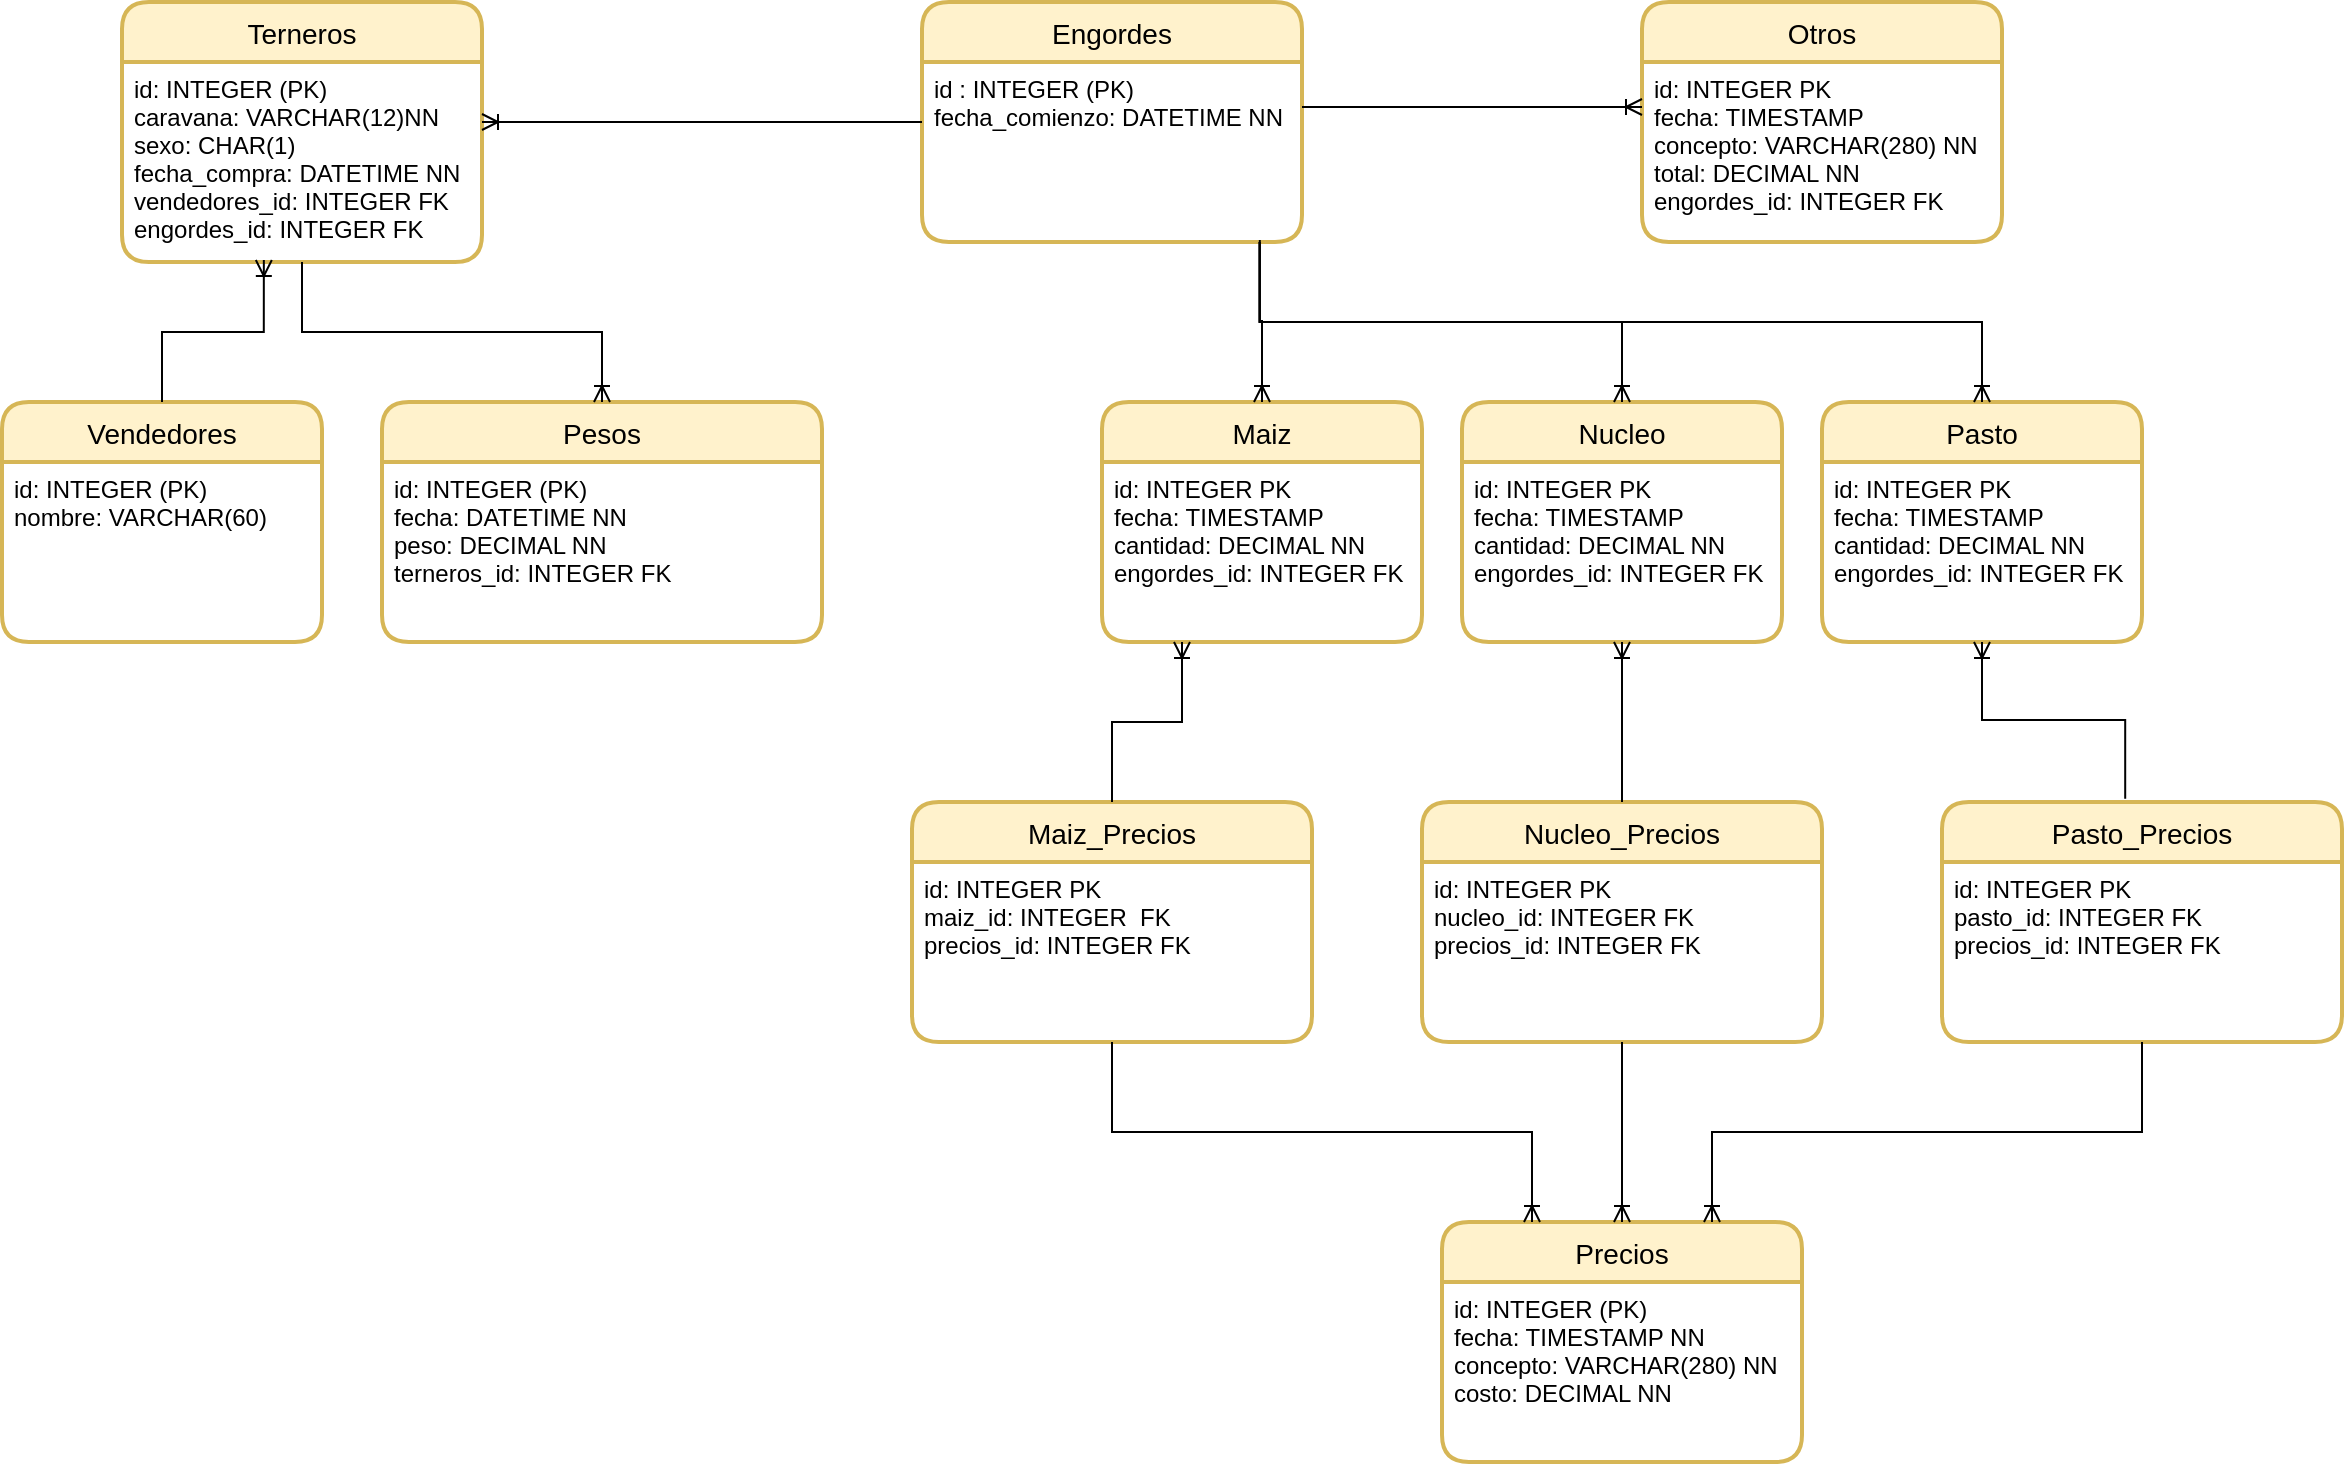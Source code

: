 <mxfile version="14.4.3" type="device"><diagram name="Page-1" id="e56a1550-8fbb-45ad-956c-1786394a9013"><mxGraphModel dx="852" dy="494" grid="1" gridSize="10" guides="1" tooltips="1" connect="1" arrows="1" fold="1" page="1" pageScale="1" pageWidth="1100" pageHeight="850" background="#ffffff" math="0" shadow="0"><root><mxCell id="0"/><mxCell id="1" parent="0"/><mxCell id="VoAEmTDGtCvh0PhEW2gD-84" value="Terneros" style="swimlane;childLayout=stackLayout;horizontal=1;startSize=30;horizontalStack=0;rounded=1;fontSize=14;fontStyle=0;strokeWidth=2;resizeParent=0;resizeLast=1;shadow=0;dashed=0;align=center;fillColor=#fff2cc;strokeColor=#d6b656;" parent="1" vertex="1"><mxGeometry x="80" y="80" width="180" height="130" as="geometry"/></mxCell><mxCell id="VoAEmTDGtCvh0PhEW2gD-85" value="id: INTEGER (PK)&#10;caravana: VARCHAR(12)NN &#10;sexo: CHAR(1)&#10;fecha_compra: DATETIME NN&#10;vendedores_id: INTEGER FK&#10;engordes_id: INTEGER FK" style="align=left;strokeColor=none;fillColor=none;spacingLeft=4;fontSize=12;verticalAlign=top;resizable=0;rotatable=0;part=1;" parent="VoAEmTDGtCvh0PhEW2gD-84" vertex="1"><mxGeometry y="30" width="180" height="100" as="geometry"/></mxCell><mxCell id="VoAEmTDGtCvh0PhEW2gD-86" value="Engordes" style="swimlane;childLayout=stackLayout;horizontal=1;startSize=30;horizontalStack=0;rounded=1;fontSize=14;fontStyle=0;strokeWidth=2;resizeParent=0;resizeLast=1;shadow=0;dashed=0;align=center;fillColor=#fff2cc;strokeColor=#d6b656;" parent="1" vertex="1"><mxGeometry x="480" y="80" width="190" height="120" as="geometry"/></mxCell><mxCell id="VoAEmTDGtCvh0PhEW2gD-87" value="id : INTEGER (PK)&#10;fecha_comienzo: DATETIME NN&#10;" style="align=left;strokeColor=none;fillColor=none;spacingLeft=4;fontSize=12;verticalAlign=top;resizable=0;rotatable=0;part=1;" parent="VoAEmTDGtCvh0PhEW2gD-86" vertex="1"><mxGeometry y="30" width="190" height="90" as="geometry"/></mxCell><mxCell id="VoAEmTDGtCvh0PhEW2gD-88" value="Vendedores" style="swimlane;childLayout=stackLayout;horizontal=1;startSize=30;horizontalStack=0;rounded=1;fontSize=14;fontStyle=0;strokeWidth=2;resizeParent=0;resizeLast=1;shadow=0;dashed=0;align=center;fillColor=#fff2cc;strokeColor=#d6b656;" parent="1" vertex="1"><mxGeometry x="20" y="280" width="160" height="120" as="geometry"/></mxCell><mxCell id="VoAEmTDGtCvh0PhEW2gD-89" value="id: INTEGER (PK)&#10;nombre: VARCHAR(60)&#10;" style="align=left;strokeColor=none;fillColor=none;spacingLeft=4;fontSize=12;verticalAlign=top;resizable=0;rotatable=0;part=1;" parent="VoAEmTDGtCvh0PhEW2gD-88" vertex="1"><mxGeometry y="30" width="160" height="90" as="geometry"/></mxCell><mxCell id="VoAEmTDGtCvh0PhEW2gD-93" value="Pesos" style="swimlane;childLayout=stackLayout;horizontal=1;startSize=30;horizontalStack=0;rounded=1;fontSize=14;fontStyle=0;strokeWidth=2;resizeParent=0;resizeLast=1;shadow=0;dashed=0;align=center;fillColor=#fff2cc;strokeColor=#d6b656;" parent="1" vertex="1"><mxGeometry x="210" y="280" width="220" height="120" as="geometry"/></mxCell><mxCell id="VoAEmTDGtCvh0PhEW2gD-94" value="id: INTEGER (PK)&#10;fecha: DATETIME NN&#10;peso: DECIMAL NN&#10;terneros_id: INTEGER FK" style="align=left;strokeColor=none;fillColor=none;spacingLeft=4;fontSize=12;verticalAlign=top;resizable=0;rotatable=0;part=1;" parent="VoAEmTDGtCvh0PhEW2gD-93" vertex="1"><mxGeometry y="30" width="220" height="90" as="geometry"/></mxCell><mxCell id="VoAEmTDGtCvh0PhEW2gD-95" value="Otros" style="swimlane;childLayout=stackLayout;horizontal=1;startSize=30;horizontalStack=0;rounded=1;fontSize=14;fontStyle=0;strokeWidth=2;resizeParent=0;resizeLast=1;shadow=0;dashed=0;align=center;fillColor=#fff2cc;strokeColor=#d6b656;" parent="1" vertex="1"><mxGeometry x="840" y="80" width="180" height="120" as="geometry"/></mxCell><mxCell id="VoAEmTDGtCvh0PhEW2gD-96" value="id: INTEGER PK&#10;fecha: TIMESTAMP &#10;concepto: VARCHAR(280) NN&#10;total: DECIMAL NN&#10;engordes_id: INTEGER FK" style="align=left;strokeColor=none;fillColor=none;spacingLeft=4;fontSize=12;verticalAlign=top;resizable=0;rotatable=0;part=1;" parent="VoAEmTDGtCvh0PhEW2gD-95" vertex="1"><mxGeometry y="30" width="180" height="90" as="geometry"/></mxCell><mxCell id="VoAEmTDGtCvh0PhEW2gD-97" value="Maiz" style="swimlane;childLayout=stackLayout;horizontal=1;startSize=30;horizontalStack=0;rounded=1;fontSize=14;fontStyle=0;strokeWidth=2;resizeParent=0;resizeLast=1;shadow=0;dashed=0;align=center;fillColor=#fff2cc;strokeColor=#d6b656;" parent="1" vertex="1"><mxGeometry x="570" y="280" width="160" height="120" as="geometry"/></mxCell><mxCell id="VoAEmTDGtCvh0PhEW2gD-98" value="id: INTEGER PK&#10;fecha: TIMESTAMP &#10;cantidad: DECIMAL NN&#10;engordes_id: INTEGER FK" style="align=left;strokeColor=none;fillColor=none;spacingLeft=4;fontSize=12;verticalAlign=top;resizable=0;rotatable=0;part=1;" parent="VoAEmTDGtCvh0PhEW2gD-97" vertex="1"><mxGeometry y="30" width="160" height="90" as="geometry"/></mxCell><mxCell id="VoAEmTDGtCvh0PhEW2gD-99" value="Nucleo" style="swimlane;childLayout=stackLayout;horizontal=1;startSize=30;horizontalStack=0;rounded=1;fontSize=14;fontStyle=0;strokeWidth=2;resizeParent=0;resizeLast=1;shadow=0;dashed=0;align=center;fillColor=#fff2cc;strokeColor=#d6b656;" parent="1" vertex="1"><mxGeometry x="750" y="280" width="160" height="120" as="geometry"/></mxCell><mxCell id="VoAEmTDGtCvh0PhEW2gD-100" value="id: INTEGER PK&#10;fecha: TIMESTAMP &#10;cantidad: DECIMAL NN&#10;engordes_id: INTEGER FK" style="align=left;strokeColor=none;fillColor=none;spacingLeft=4;fontSize=12;verticalAlign=top;resizable=0;rotatable=0;part=1;" parent="VoAEmTDGtCvh0PhEW2gD-99" vertex="1"><mxGeometry y="30" width="160" height="90" as="geometry"/></mxCell><mxCell id="VoAEmTDGtCvh0PhEW2gD-101" value="Pasto" style="swimlane;childLayout=stackLayout;horizontal=1;startSize=30;horizontalStack=0;rounded=1;fontSize=14;fontStyle=0;strokeWidth=2;resizeParent=0;resizeLast=1;shadow=0;dashed=0;align=center;fillColor=#fff2cc;strokeColor=#d6b656;" parent="1" vertex="1"><mxGeometry x="930" y="280" width="160" height="120" as="geometry"/></mxCell><mxCell id="VoAEmTDGtCvh0PhEW2gD-102" value="id: INTEGER PK&#10;fecha: TIMESTAMP &#10;cantidad: DECIMAL NN&#10;engordes_id: INTEGER FK" style="align=left;strokeColor=none;fillColor=none;spacingLeft=4;fontSize=12;verticalAlign=top;resizable=0;rotatable=0;part=1;" parent="VoAEmTDGtCvh0PhEW2gD-101" vertex="1"><mxGeometry y="30" width="160" height="90" as="geometry"/></mxCell><mxCell id="VoAEmTDGtCvh0PhEW2gD-103" value="Precios" style="swimlane;childLayout=stackLayout;horizontal=1;startSize=30;horizontalStack=0;rounded=1;fontSize=14;fontStyle=0;strokeWidth=2;resizeParent=0;resizeLast=1;shadow=0;dashed=0;align=center;fillColor=#fff2cc;strokeColor=#d6b656;" parent="1" vertex="1"><mxGeometry x="740" y="690" width="180" height="120" as="geometry"/></mxCell><mxCell id="VoAEmTDGtCvh0PhEW2gD-104" value="id: INTEGER (PK)&#10;fecha: TIMESTAMP NN&#10;concepto: VARCHAR(280) NN&#10;costo: DECIMAL NN" style="align=left;strokeColor=none;fillColor=none;spacingLeft=4;fontSize=12;verticalAlign=top;resizable=0;rotatable=0;part=1;" parent="VoAEmTDGtCvh0PhEW2gD-103" vertex="1"><mxGeometry y="30" width="180" height="90" as="geometry"/></mxCell><mxCell id="VoAEmTDGtCvh0PhEW2gD-110" value="" style="edgeStyle=orthogonalEdgeStyle;fontSize=12;html=1;endArrow=ERoneToMany;rounded=0;exitX=0.5;exitY=0;exitDx=0;exitDy=0;entryX=0.394;entryY=0.99;entryDx=0;entryDy=0;entryPerimeter=0;" parent="1" source="VoAEmTDGtCvh0PhEW2gD-88" target="VoAEmTDGtCvh0PhEW2gD-85" edge="1"><mxGeometry width="100" height="100" relative="1" as="geometry"><mxPoint x="260" y="350" as="sourcePoint"/><mxPoint x="156" y="201" as="targetPoint"/></mxGeometry></mxCell><mxCell id="VoAEmTDGtCvh0PhEW2gD-111" value="" style="edgeStyle=elbowEdgeStyle;fontSize=12;html=1;endArrow=ERoneToMany;rounded=0;exitX=0;exitY=0.5;exitDx=0;exitDy=0;" parent="1" source="VoAEmTDGtCvh0PhEW2gD-86" edge="1"><mxGeometry width="100" height="100" relative="1" as="geometry"><mxPoint x="380" y="50" as="sourcePoint"/><mxPoint x="260" y="140" as="targetPoint"/></mxGeometry></mxCell><mxCell id="VoAEmTDGtCvh0PhEW2gD-112" value="" style="edgeStyle=orthogonalEdgeStyle;fontSize=12;html=1;endArrow=ERoneToMany;rounded=0;exitX=0.5;exitY=1;exitDx=0;exitDy=0;entryX=0.5;entryY=0;entryDx=0;entryDy=0;" parent="1" source="VoAEmTDGtCvh0PhEW2gD-85" target="VoAEmTDGtCvh0PhEW2gD-93" edge="1"><mxGeometry width="100" height="100" relative="1" as="geometry"><mxPoint x="410" y="120" as="sourcePoint"/><mxPoint x="310" y="220" as="targetPoint"/></mxGeometry></mxCell><mxCell id="VoAEmTDGtCvh0PhEW2gD-113" value="" style="edgeStyle=elbowEdgeStyle;fontSize=12;html=1;endArrow=ERoneToMany;elbow=vertical;rounded=0;entryX=0.5;entryY=0;entryDx=0;entryDy=0;exitX=0.889;exitY=0.989;exitDx=0;exitDy=0;exitPerimeter=0;" parent="1" source="VoAEmTDGtCvh0PhEW2gD-87" target="VoAEmTDGtCvh0PhEW2gD-97" edge="1"><mxGeometry width="100" height="100" relative="1" as="geometry"><mxPoint x="590" y="230" as="sourcePoint"/><mxPoint x="660" y="290" as="targetPoint"/></mxGeometry></mxCell><mxCell id="VoAEmTDGtCvh0PhEW2gD-114" value="" style="edgeStyle=elbowEdgeStyle;fontSize=12;html=1;endArrow=ERoneToMany;elbow=vertical;rounded=0;entryX=0.5;entryY=0;entryDx=0;entryDy=0;exitX=0.889;exitY=1;exitDx=0;exitDy=0;exitPerimeter=0;" parent="1" source="VoAEmTDGtCvh0PhEW2gD-87" target="VoAEmTDGtCvh0PhEW2gD-99" edge="1"><mxGeometry width="100" height="100" relative="1" as="geometry"><mxPoint x="690" y="201" as="sourcePoint"/><mxPoint x="690.01" y="300" as="targetPoint"/><Array as="points"><mxPoint x="740" y="240"/><mxPoint x="710" y="230"/><mxPoint x="660" y="250"/><mxPoint x="670" y="260"/></Array></mxGeometry></mxCell><mxCell id="VoAEmTDGtCvh0PhEW2gD-115" value="" style="edgeStyle=elbowEdgeStyle;fontSize=12;html=1;endArrow=ERoneToMany;elbow=vertical;rounded=0;entryX=0.5;entryY=0;entryDx=0;entryDy=0;exitX=0.888;exitY=1;exitDx=0;exitDy=0;exitPerimeter=0;" parent="1" source="VoAEmTDGtCvh0PhEW2gD-87" target="VoAEmTDGtCvh0PhEW2gD-101" edge="1"><mxGeometry width="100" height="100" relative="1" as="geometry"><mxPoint x="650" y="200" as="sourcePoint"/><mxPoint x="1011.32" y="248.65" as="targetPoint"/><Array as="points"><mxPoint x="720" y="240"/><mxPoint x="830" y="230"/><mxPoint x="820" y="230"/></Array></mxGeometry></mxCell><mxCell id="VoAEmTDGtCvh0PhEW2gD-116" value="" style="edgeStyle=elbowEdgeStyle;fontSize=12;html=1;endArrow=ERoneToMany;rounded=0;exitX=1;exitY=0.25;exitDx=0;exitDy=0;entryX=0;entryY=0.25;entryDx=0;entryDy=0;" parent="1" source="VoAEmTDGtCvh0PhEW2gD-87" target="VoAEmTDGtCvh0PhEW2gD-96" edge="1"><mxGeometry width="100" height="100" relative="1" as="geometry"><mxPoint x="710" y="160" as="sourcePoint"/><mxPoint x="810" y="60" as="targetPoint"/></mxGeometry></mxCell><mxCell id="VoAEmTDGtCvh0PhEW2gD-117" value="Maiz_Precios" style="swimlane;childLayout=stackLayout;horizontal=1;startSize=30;horizontalStack=0;rounded=1;fontSize=14;fontStyle=0;strokeWidth=2;resizeParent=0;resizeLast=1;shadow=0;dashed=0;align=center;fillColor=#fff2cc;strokeColor=#d6b656;" parent="1" vertex="1"><mxGeometry x="475" y="480" width="200" height="120" as="geometry"/></mxCell><mxCell id="VoAEmTDGtCvh0PhEW2gD-118" value="id: INTEGER PK&#10;maiz_id: INTEGER  FK&#10;precios_id: INTEGER FK" style="align=left;strokeColor=none;fillColor=none;spacingLeft=4;fontSize=12;verticalAlign=top;resizable=0;rotatable=0;part=1;" parent="VoAEmTDGtCvh0PhEW2gD-117" vertex="1"><mxGeometry y="30" width="200" height="90" as="geometry"/></mxCell><mxCell id="i8ZObAtQXaWOFnntbArV-1" value="Nucleo_Precios" style="swimlane;childLayout=stackLayout;horizontal=1;startSize=30;horizontalStack=0;rounded=1;fontSize=14;fontStyle=0;strokeWidth=2;resizeParent=0;resizeLast=1;shadow=0;dashed=0;align=center;fillColor=#fff2cc;strokeColor=#d6b656;" parent="1" vertex="1"><mxGeometry x="730" y="480" width="200" height="120" as="geometry"/></mxCell><mxCell id="i8ZObAtQXaWOFnntbArV-2" value="id: INTEGER PK&#10;nucleo_id: INTEGER FK&#10;precios_id: INTEGER FK" style="align=left;strokeColor=none;fillColor=none;spacingLeft=4;fontSize=12;verticalAlign=top;resizable=0;rotatable=0;part=1;" parent="i8ZObAtQXaWOFnntbArV-1" vertex="1"><mxGeometry y="30" width="200" height="90" as="geometry"/></mxCell><mxCell id="i8ZObAtQXaWOFnntbArV-3" value="Pasto_Precios" style="swimlane;childLayout=stackLayout;horizontal=1;startSize=30;horizontalStack=0;rounded=1;fontSize=14;fontStyle=0;strokeWidth=2;resizeParent=0;resizeLast=1;shadow=0;dashed=0;align=center;fillColor=#fff2cc;strokeColor=#d6b656;" parent="1" vertex="1"><mxGeometry x="990" y="480" width="200" height="120" as="geometry"/></mxCell><mxCell id="i8ZObAtQXaWOFnntbArV-4" value="id: INTEGER PK&#10;pasto_id: INTEGER FK&#10;precios_id: INTEGER FK" style="align=left;strokeColor=none;fillColor=none;spacingLeft=4;fontSize=12;verticalAlign=top;resizable=0;rotatable=0;part=1;" parent="i8ZObAtQXaWOFnntbArV-3" vertex="1"><mxGeometry y="30" width="200" height="90" as="geometry"/></mxCell><mxCell id="i8ZObAtQXaWOFnntbArV-5" value="" style="edgeStyle=elbowEdgeStyle;fontSize=12;html=1;endArrow=ERoneToMany;rounded=0;elbow=vertical;entryX=0.25;entryY=1;entryDx=0;entryDy=0;exitX=0.5;exitY=0;exitDx=0;exitDy=0;" parent="1" source="VoAEmTDGtCvh0PhEW2gD-117" target="VoAEmTDGtCvh0PhEW2gD-98" edge="1"><mxGeometry width="100" height="100" relative="1" as="geometry"><mxPoint x="560" y="500" as="sourcePoint"/><mxPoint x="660" y="400" as="targetPoint"/></mxGeometry></mxCell><mxCell id="i8ZObAtQXaWOFnntbArV-6" value="" style="edgeStyle=elbowEdgeStyle;fontSize=12;html=1;endArrow=ERoneToMany;rounded=0;elbow=vertical;exitX=0.5;exitY=0;exitDx=0;exitDy=0;" parent="1" source="i8ZObAtQXaWOFnntbArV-1" target="VoAEmTDGtCvh0PhEW2gD-100" edge="1"><mxGeometry width="100" height="100" relative="1" as="geometry"><mxPoint x="790" y="490" as="sourcePoint"/><mxPoint x="825" y="410" as="targetPoint"/></mxGeometry></mxCell><mxCell id="i8ZObAtQXaWOFnntbArV-7" value="" style="edgeStyle=elbowEdgeStyle;fontSize=12;html=1;endArrow=ERoneToMany;rounded=0;elbow=vertical;entryX=0.5;entryY=1;entryDx=0;entryDy=0;exitX=0.458;exitY=-0.014;exitDx=0;exitDy=0;exitPerimeter=0;" parent="1" source="i8ZObAtQXaWOFnntbArV-3" target="VoAEmTDGtCvh0PhEW2gD-102" edge="1"><mxGeometry width="100" height="100" relative="1" as="geometry"><mxPoint x="1010" y="450" as="sourcePoint"/><mxPoint x="1045" y="370" as="targetPoint"/></mxGeometry></mxCell><mxCell id="i8ZObAtQXaWOFnntbArV-8" value="" style="edgeStyle=elbowEdgeStyle;fontSize=12;html=1;endArrow=ERoneToMany;rounded=0;elbow=vertical;entryX=0.25;entryY=0;entryDx=0;entryDy=0;exitX=0.5;exitY=1;exitDx=0;exitDy=0;" parent="1" source="VoAEmTDGtCvh0PhEW2gD-118" target="VoAEmTDGtCvh0PhEW2gD-103" edge="1"><mxGeometry width="100" height="100" relative="1" as="geometry"><mxPoint x="625" y="590" as="sourcePoint"/><mxPoint x="590" y="670" as="targetPoint"/></mxGeometry></mxCell><mxCell id="i8ZObAtQXaWOFnntbArV-9" value="" style="edgeStyle=elbowEdgeStyle;fontSize=12;html=1;endArrow=ERoneToMany;rounded=0;elbow=vertical;entryX=0.5;entryY=0;entryDx=0;entryDy=0;exitX=0.5;exitY=1;exitDx=0;exitDy=0;" parent="1" source="i8ZObAtQXaWOFnntbArV-2" target="VoAEmTDGtCvh0PhEW2gD-103" edge="1"><mxGeometry width="100" height="100" relative="1" as="geometry"><mxPoint x="875" y="560" as="sourcePoint"/><mxPoint x="840" y="640" as="targetPoint"/></mxGeometry></mxCell><mxCell id="i8ZObAtQXaWOFnntbArV-10" value="" style="edgeStyle=elbowEdgeStyle;fontSize=12;html=1;endArrow=ERoneToMany;rounded=0;elbow=vertical;entryX=0.75;entryY=0;entryDx=0;entryDy=0;exitX=0.5;exitY=1;exitDx=0;exitDy=0;" parent="1" source="i8ZObAtQXaWOFnntbArV-4" target="VoAEmTDGtCvh0PhEW2gD-103" edge="1"><mxGeometry width="100" height="100" relative="1" as="geometry"><mxPoint x="1105" y="580" as="sourcePoint"/><mxPoint x="1070" y="660" as="targetPoint"/></mxGeometry></mxCell></root></mxGraphModel></diagram></mxfile>